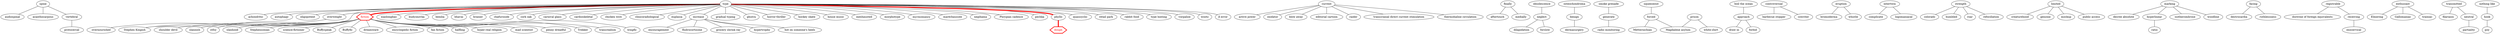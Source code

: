 strict graph  {
"spine";
"audiospinal";
"type";
"achondritic";
"current";
"active power";
"finally";
"aftertouch";
"autophagy";
"acanthocarpous";
"oligopotent";
"obsolescence";
"neglect";
"overweight";
"osteochondroma";
"benign";
"overnourished";
"oxidator";
"fiction" [color=red fontcolor=red shape=hexagon penwidth=3.0];
"Stephen Kingish";
"shoulder devil";
"smoke grenade";
"generate";
"squeezeout";
"forced";
"vertebral";
"slannish";
"stfsy";
"slanhood";
"Stephensonian";
"science-fictioner";
"xiaolongbao";
"boil the ocean";
"approach";
"budyonovka";
"blow away";
"Buffyspeak";
"bemba";
"controversial";
"barbecue stopper";
"eruption";
"bromoderma";
"Buffyfic";
"bhavai";
"brainer";
"chafuroside";
"cork oak";
"intertwin";
"complicate";
"strength";
"colorado";
"cowriter";
"carnival glass";
"cardioskeletal";
"limited";
"creaturehood";
"chicken wire";
"clinicoradiological";
"dermasurgery";
"dilapidation";
"dreamware";
"marking";
"decree absolute";
"facing";
"destrocardia";
"draw in";
"registrable";
"doctrine of foreign equivalents";
"receiving";
"exocervical";
"whistle";
"encyclopedic fiction";
"euplasia";
"increase";
"encouragement";
"editorial cartoon";
"enthusiast";
"Elmering";
"forbid";
"forslow";
"transmitted";
"filariasis";
"fludrocortisone";
"fan fiction";
"genzine";
"gradual typing";
"Gallomaniac";
"ghutra";
"grocery shrink ray";
"halfling";
"horror-thriller";
"hypertrophy";
"hockey skate";
"hyper-real religion";
"humbled";
"hyperlinear";
"ratio";
"hot on someone's heels";
"house music";
"isotherombrose";
"inexhausted";
"logomaniacal";
"Metternichian";
"mad scientist";
"morphotype";
"myrmomancy";
"maréchaussée";
"prison";
"Magdalene asylum";
"medially";
"mockup";
"negihama";
"neutral";
"nothing like";
"hook";
"protocercal";
"partiality";
"Phrygian cadence";
"pechka";
"penny dreadful";
"public access";
"phyllo";
"dough" [color=red fontcolor=red shape=hexagon penwidth=3.0];
"poy";
"quasicyclic";
"ruthlessness";
"radio monitoring";
"roar";
"raider";
"retail park";
"refocillation";
"rabbit food";
"transcranial direct current stimulation";
"thermohaline circulation";
"Trekker";
"type hinting";
"trainiac";
"transrealism";
"vorpalize";
"woodline";
"white-shirt";
"wingfic";
"wootz";
"β error";
"spine" -- "audiospinal";
"spine" -- "acanthocarpous";
"spine" -- "vertebral";
"type" -- "achondritic";
"type" -- "autophagy";
"type" -- "oligopotent";
"type" -- "overweight";
"type" -- "Stephen Kingish";
"type" -- "xiaolongbao";
"type" -- "budyonovka";
"type" -- "bemba";
"type" -- "bhavai";
"type" -- "brainer";
"type" -- "chafuroside";
"type" -- "cork oak";
"type" -- "carnival glass";
"type" -- "cardioskeletal";
"type" -- "chicken wire";
"type" -- "clinicoradiological";
"type" -- "euplasia";
"type" -- "fiction" [color=red penwidth=5.0];
"type" -- "gradual typing";
"type" -- "ghutra";
"type" -- "horror-thriller";
"type" -- "hockey skate";
"type" -- "house music";
"type" -- "increase";
"type" -- "inexhausted";
"type" -- "morphotype";
"type" -- "myrmomancy";
"type" -- "maréchaussée";
"type" -- "negihama";
"type" -- "Phrygian cadence";
"type" -- "pechka";
"type" -- "phyllo" [color=red penwidth=5.0];
"type" -- "quasicyclic";
"type" -- "retail park";
"type" -- "rabbit food";
"type" -- "type hinting";
"type" -- "vorpalize";
"type" -- "wootz";
"type" -- "β error";
"current" -- "active power";
"current" -- "oxidator";
"current" -- "blow away";
"current" -- "editorial cartoon";
"current" -- "raider";
"current" -- "transcranial direct current stimulation";
"current" -- "thermohaline circulation";
"finally" -- "aftertouch";
"finally" -- "medially";
"obsolescence" -- "neglect";
"neglect" -- "dilapidation";
"neglect" -- "forslow";
"overweight" -- "overnourished";
"osteochondroma" -- "benign";
"benign" -- "dermasurgery";
"fiction" -- "Stephen Kingish";
"fiction" -- "shoulder devil";
"fiction" -- "slannish";
"fiction" -- "stfsy";
"fiction" -- "slanhood";
"fiction" -- "Stephensonian";
"fiction" -- "science-fictioner";
"fiction" -- "Buffyspeak";
"fiction" -- "Buffyfic";
"fiction" -- "dreamware";
"fiction" -- "encyclopedic fiction";
"fiction" -- "fan fiction";
"fiction" -- "halfling";
"fiction" -- "hyper-real religion";
"fiction" -- "mad scientist";
"fiction" -- "penny dreadful";
"fiction" -- "Trekker";
"fiction" -- "transrealism";
"fiction" -- "wingfic";
"smoke grenade" -- "generate";
"generate" -- "radio monitoring";
"squeezeout" -- "forced";
"forced" -- "Metternichian";
"forced" -- "Magdalene asylum";
"vertebral" -- "protocercal";
"boil the ocean" -- "approach";
"approach" -- "draw in";
"approach" -- "forbid";
"controversial" -- "barbecue stopper";
"controversial" -- "cowriter";
"eruption" -- "bromoderma";
"eruption" -- "whistle";
"intertwin" -- "complicate";
"intertwin" -- "logomaniacal";
"strength" -- "colorado";
"strength" -- "humbled";
"strength" -- "roar";
"strength" -- "refocillation";
"limited" -- "creaturehood";
"limited" -- "genzine";
"limited" -- "mockup";
"limited" -- "public access";
"marking" -- "decree absolute";
"marking" -- "hyperlinear";
"marking" -- "isotherombrose";
"marking" -- "woodline";
"facing" -- "destrocardia";
"facing" -- "ruthlessness";
"registrable" -- "doctrine of foreign equivalents";
"registrable" -- "receiving";
"receiving" -- "exocervical";
"increase" -- "encouragement";
"increase" -- "fludrocortisone";
"increase" -- "grocery shrink ray";
"increase" -- "hypertrophy";
"increase" -- "hot on someone's heels";
"enthusiast" -- "Elmering";
"enthusiast" -- "Gallomaniac";
"enthusiast" -- "trainiac";
"transmitted" -- "filariasis";
"transmitted" -- "neutral";
"hyperlinear" -- "ratio";
"prison" -- "Magdalene asylum";
"prison" -- "white-shirt";
"neutral" -- "partiality";
"nothing like" -- "hook";
"hook" -- "poy";
"phyllo" -- "dough" [color=red penwidth=5.0];
}
